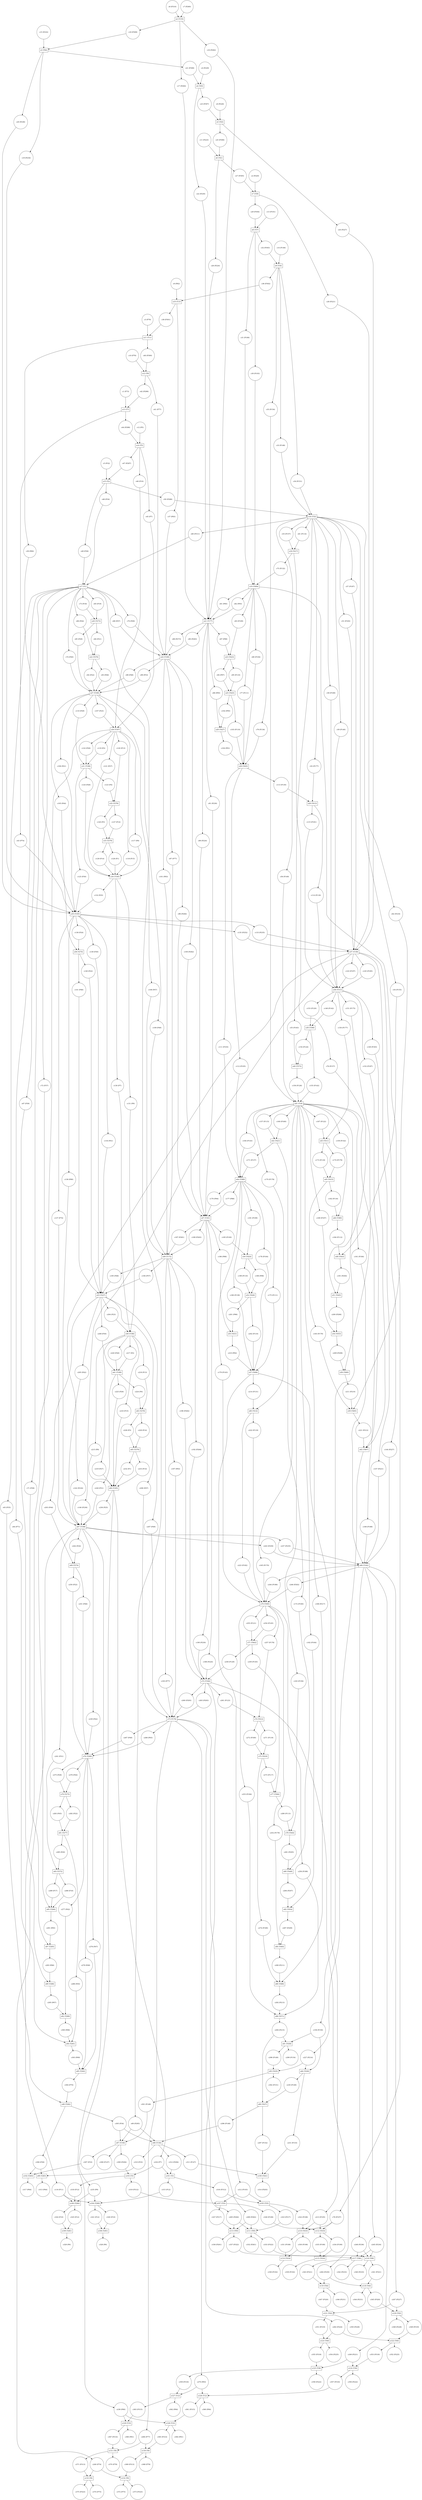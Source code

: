 digraph PetriNet {
// Places
p107 [shape=circle label="c107 (P23)"];
p267 [shape=circle label="c267 (P48)"];
p119 [shape=circle label="c119 (P2)"];
p66 [shape=circle label="c66 (P44)"];
p227 [shape=circle label="c227 (P214)"];
p44 [shape=circle label="c44 (P298)"];
p240 [shape=circle label="c240 (P74)"];
p357 [shape=circle label="c357 (P316)"];
p56 [shape=circle label="c56 (P149)"];
p200 [shape=circle label="c200 (P206)"];
p212 [shape=circle label="c212 (P103)"];
p174 [shape=circle label="c174 (P179)"];
p342 [shape=circle label="c342 (P233)"];
p85 [shape=circle label="c85 (P29)"];
p326 [shape=circle label="c326 (P108)"];
p345 [shape=circle label="c345 (P320)"];
p367 [shape=circle label="c367 (P314)"];
p314 [shape=circle label="c314 (P203)"];
p287 [shape=circle label="c287 (P209)"];
p150 [shape=circle label="c150 (P177)"];
p291 [shape=circle label="c291 (P65)"];
p269 [shape=circle label="c269 (P262)"];
p65 [shape=circle label="c65 (P19)"];
p28 [shape=circle label="c28 (P221)"];
p35 [shape=circle label="c35 (P154)"];
p164 [shape=circle label="c164 (P143)"];
p53 [shape=circle label="c53 (P157)"];
p55 [shape=circle label="c55 (P163)"];
p206 [shape=circle label="c206 (P47)"];
p52 [shape=circle label="c52 (P177)"];
p128 [shape=circle label="c128 (P1)"];
p8 [shape=circle label="c8 (P310)"];
p347 [shape=circle label="c347 (P320)"];
p368 [shape=circle label="c368 (P78)"];
p238 [shape=circle label="c238 (P80)"];
p41 [shape=circle label="c41 (P77)"];
p341 [shape=circle label="c341 (P321)"];
p72 [shape=circle label="c72 (P37)"];
p328 [shape=circle label="c328 (P6)"];
p223 [shape=circle label="c223 (P182)"];
p104 [shape=circle label="c104 (P91)"];
p169 [shape=circle label="c169 (P167)"];
p286 [shape=circle label="c286 (P45)"];
p49 [shape=circle label="c49 (P36)"];
p20 [shape=circle label="c20 (P236)"];
p46 [shape=circle label="c46 (P10)"];
p296 [shape=circle label="c296 (P148)"];
p308 [shape=circle label="c308 (P147)"];
p54 [shape=circle label="c54 (P155)"];
p148 [shape=circle label="c148 (P142)"];
p168 [shape=circle label="c168 (P188)"];
p262 [shape=circle label="c262 (P224)"];
p307 [shape=circle label="c307 (P33)"];
p91 [shape=circle label="c91 (P230)"];
p120 [shape=circle label="c120 (P13)"];
p129 [shape=circle label="c129 (P14)"];
p29 [shape=circle label="c29 (P304)"];
p335 [shape=circle label="c335 (P108)"];
p372 [shape=circle label="c372 (P75)"];
p264 [shape=circle label="c264 (P230)"];
p12 [shape=circle label="c12 (P5)"];
p294 [shape=circle label="c294 (P215)"];
p134 [shape=circle label="c134 (P41)"];
p144 [shape=circle label="c144 (P227)"];
p309 [shape=circle label="c309 (P294)"];
p364 [shape=circle label="c364 (P81)"];
p356 [shape=circle label="c356 (P222)"];
p157 [shape=circle label="c157 (P115)"];
p303 [shape=circle label="c303 (P69)"];
p221 [shape=circle label="c221 (P212)"];
p315 [shape=circle label="c315 (P12)"];
p306 [shape=circle label="c306 (P36)"];
p216 [shape=circle label="c216 (P15)"];
p82 [shape=circle label="c82 (P93)"];
p97 [shape=circle label="c97 (P77)"];
p277 [shape=circle label="c277 (P42)"];
p67 [shape=circle label="c67 (P39)"];
p133 [shape=circle label="c133 (P235)"];
p253 [shape=circle label="c253 (P184)"];
p366 [shape=circle label="c366 (P81)"];
p324 [shape=circle label="c324 (P10)"];
p160 [shape=circle label="c160 (P160)"];
p143 [shape=circle label="c143 (P197)"];
p201 [shape=circle label="c201 (P96)"];
p217 [shape=circle label="c217 (P2)"];
p40 [shape=circle label="c40 (P300)"];
p185 [shape=circle label="c185 (P100)"];
p313 [shape=circle label="c313 (P64)"];
p268 [shape=circle label="c268 (P63)"];
p180 [shape=circle label="c180 (P139)"];
p88 [shape=circle label="c88 (P273)"];
p57 [shape=circle label="c57 (P187)"];
p343 [shape=circle label="c343 (P321)"];
p26 [shape=circle label="c26 (P224)"];
p236 [shape=circle label="c236 (P25)"];
p126 [shape=circle label="c126 (P3)"];
p81 [shape=circle label="c81 (P85)"];
p301 [shape=circle label="c301 (P148)"];
p31 [shape=circle label="c31 (P106)"];
p334 [shape=circle label="c334 (P106)"];
p202 [shape=circle label="c202 (P110)"];
p108 [shape=circle label="c108 (P47)"];
p42 [shape=circle label="c42 (P299)"];
p138 [shape=circle label="c138 (P24)"];
p3 [shape=circle label="c3 (P79)"];
p111 [shape=circle label="c111 (P103)"];
p288 [shape=circle label="c288 (P16)"];
p331 [shape=circle label="c331 (P108)"];
p254 [shape=circle label="c254 (P145)"];
p317 [shape=circle label="c317 (P64)"];
p196 [shape=circle label="c196 (P262)"];
p13 [shape=circle label="c13 (P101)"];
p232 [shape=circle label="c232 (P1)"];
p179 [shape=circle label="c179 (P143)"];
p360 [shape=circle label="c360 (P84)"];
p312 [shape=circle label="c312 (P294)"];
p147 [shape=circle label="c147 (P221)"];
p266 [shape=circle label="c266 (P77)"];
p87 [shape=circle label="c87 (P99)"];
p18 [shape=circle label="c18 (P309)"];
p263 [shape=circle label="c263 (P263)"];
p38 [shape=circle label="c38 (P301)"];
p246 [shape=circle label="c246 (P202)"];
p27 [shape=circle label="c27 (P305)"];
p173 [shape=circle label="c173 (P118)"];
p239 [shape=circle label="c239 (P42)"];
p39 [shape=circle label="c39 (P80)"];
p45 [shape=circle label="c45 (P7)"];
p166 [shape=circle label="c166 (P217)"];
p346 [shape=circle label="c346 (P231)"];
p193 [shape=circle label="c193 (P77)"];
p90 [shape=circle label="c90 (P263)"];
p215 [shape=circle label="c215 (P8)"];
p349 [shape=circle label="c349 (P319)"];
p62 [shape=circle label="c62 (P216)"];
p375 [shape=circle label="c375 (P323)"];
p211 [shape=circle label="c211 (P210)"];
p184 [shape=circle label="c184 (P112)"];
p194 [shape=circle label="c194 (P57)"];
p113 [shape=circle label="c113 (P130)"];
p283 [shape=circle label="c283 (P45)"];
p36 [shape=circle label="c36 (P302)"];
p278 [shape=circle label="c278 (P47)"];
p353 [shape=circle label="c353 (P318)"];
p329 [shape=circle label="c329 (P6)"];
p220 [shape=circle label="c220 (P26)"];
p167 [shape=circle label="c167 (P122)"];
p190 [shape=circle label="c190 (P230)"];
p161 [shape=circle label="c161 (P184)"];
p10 [shape=circle label="c10 (P76)"];
p208 [shape=circle label="c208 (P30)"];
p73 [shape=circle label="c73 (P18)"];
p116 [shape=circle label="c116 (P11)"];
p197 [shape=circle label="c197 (P83)"];
p117 [shape=circle label="c117 (P8)"];
p80 [shape=circle label="c80 (P104)"];
p321 [shape=circle label="c321 (P12)"];
p300 [shape=circle label="c300 (P68)"];
p207 [shape=circle label="c207 (P49)"];
p298 [shape=circle label="c298 (P149)"];
p255 [shape=circle label="c255 (P121)"];
p350 [shape=circle label="c350 (P228)"];
p176 [shape=circle label="c176 (P94)"];
p178 [shape=circle label="c178 (P104)"];
p142 [shape=circle label="c142 (P234)"];
p23 [shape=circle label="c23 (P307)"];
p84 [shape=circle label="c84 (P21)"];
p218 [shape=circle label="c218 (P13)"];
p89 [shape=circle label="c89 (P224)"];
p233 [shape=circle label="c233 (P14)"];
p162 [shape=circle label="c162 (P164)"];
p63 [shape=circle label="c63 (P35)"];
p101 [shape=circle label="c101 (P83)"];
p96 [shape=circle label="c96 (P264)"];
p24 [shape=circle label="c24 (P227)"];
p165 [shape=circle label="c165 (P170)"];
p136 [shape=circle label="c136 (P80)"];
p354 [shape=circle label="c354 (P225)"];
p141 [shape=circle label="c141 (P46)"];
p83 [shape=circle label="c83 (P109)"];
p100 [shape=circle label="c100 (P262)"];
p146 [shape=circle label="c146 (P236)"];
p374 [shape=circle label="c374 (P75)"];
p213 [shape=circle label="c213 (P105)"];
p323 [shape=circle label="c323 (P317)"];
p219 [shape=circle label="c219 (P27)"];
p50 [shape=circle label="c50 (P296)"];
p209 [shape=circle label="c209 (P208)"];
p243 [shape=circle label="c243 (P259)"];
p153 [shape=circle label="c153 (P120)"];
p222 [shape=circle label="c222 (P119)"];
p123 [shape=circle label="c123 (P4)"];
p69 [shape=circle label="c69 (P295)"];
p51 [shape=circle label="c51 (P183)"];
p290 [shape=circle label="c290 (P211)"];
p158 [shape=circle label="c158 (P150)"];
p225 [shape=circle label="c225 (P26)"];
p16 [shape=circle label="c16 (P262)"];
p310 [shape=circle label="c310 (P33)"];
p124 [shape=circle label="c124 (P26)"];
p214 [shape=circle label="c214 (P131)"];
p172 [shape=circle label="c172 (P160)"];
p358 [shape=circle label="c358 (P222)"];
p325 [shape=circle label="c325 (P12)"];
p15 [shape=circle label="c15 (P232)"];
p110 [shape=circle label="c110 (P29)"];
p295 [shape=circle label="c295 (P67)"];
p95 [shape=circle label="c95 (P110)"];
p304 [shape=circle label="c304 (P70)"];
p145 [shape=circle label="c145 (P185)"];
p274 [shape=circle label="c274 (P180)"];
p43 [shape=circle label="c43 (P74)"];
p132 [shape=circle label="c132 (P25)"];
p340 [shape=circle label="c340 (P233)"];
p192 [shape=circle label="c192 (P264)"];
p261 [shape=circle label="c261 (P123)"];
p181 [shape=circle label="c181 (P109)"];
p47 [shape=circle label="c47 (P297)"];
p61 [shape=circle label="c61 (P114)"];
p363 [shape=circle label="c363 (P315)"];
p1 [shape=circle label="c1 (P73)"];
p234 [shape=circle label="c234 (P7)"];
p93 [shape=circle label="c93 (P46)"];
p344 [shape=circle label="c344 (P231)"];
p188 [shape=circle label="c188 (P224)"];
p242 [shape=circle label="c242 (P24)"];
p58 [shape=circle label="c58 (P169)"];
p276 [shape=circle label="c276 (P44)"];
p98 [shape=circle label="c98 (P48)"];
p112 [shape=circle label="c112 (P105)"];
p155 [shape=circle label="c155 (P142)"];
p163 [shape=circle label="c163 (P156)"];
p279 [shape=circle label="c279 (P49)"];
p247 [shape=circle label="c247 (P227)"];
p311 [shape=circle label="c311 (P147)"];
p118 [shape=circle label="c118 (P15)"];
p130 [shape=circle label="c130 (P7)"];
p231 [shape=circle label="c231 (P153)"];
p361 [shape=circle label="c361 (P315)"];
p322 [shape=circle label="c322 (P108)"];
p292 [shape=circle label="c292 (P213)"];
p199 [shape=circle label="c199 (P110)"];
p77 [shape=circle label="c77 (P111)"];
p175 [shape=circle label="c175 (P111)"];
p156 [shape=circle label="c156 (P126)"];
p265 [shape=circle label="c265 (P264)"];
p25 [shape=circle label="c25 (P306)"];
p237 [shape=circle label="c237 (P235)"];
p281 [shape=circle label="c281 (P205)"];
p33 [shape=circle label="c33 (P148)"];
p64 [shape=circle label="c64 (P71)"];
p359 [shape=circle label="c359 (P316)"];
p332 [shape=circle label="c332 (P261)"];
p151 [shape=circle label="c151 (P175)"];
p258 [shape=circle label="c258 (P129)"];
p68 [shape=circle label="c68 (P47)"];
p149 [shape=circle label="c149 (P183)"];
p139 [shape=circle label="c139 (P30)"];
p370 [shape=circle label="c370 (P78)"];
p248 [shape=circle label="c248 (P236)"];
p135 [shape=circle label="c135 (P252)"];
p4 [shape=circle label="c4 (P229)"];
p260 [shape=circle label="c260 (P293)"];
p140 [shape=circle label="c140 (P22)"];
p351 [shape=circle label="c351 (P319)"];
p245 [shape=circle label="c245 (P234)"];
p371 [shape=circle label="c371 (P313)"];
p369 [shape=circle label="c369 (P313)"];
p273 [shape=circle label="c273 (P117)"];
p106 [shape=circle label="c106 (P41)"];
p170 [shape=circle label="c170 (P178)"];
p121 [shape=circle label="c121 (P27)"];
p74 [shape=circle label="c74 (P40)"];
p316 [shape=circle label="c316 (P312)"];
p284 [shape=circle label="c284 (P207)"];
p9 [shape=circle label="c9 (P82)"];
p7 [shape=circle label="c7 (P260)"];
p102 [shape=circle label="c102 (P95)"];
p362 [shape=circle label="c362 (P84)"];
p122 [shape=circle label="c122 (P26)"];
p131 [shape=circle label="c131 (P9)"];
p75 [shape=circle label="c75 (P132)"];
p228 [shape=circle label="c228 (P3)"];
p5 [shape=circle label="c5 (P32)"];
p302 [shape=circle label="c302 (P151)"];
p339 [shape=circle label="c339 (P102)"];
p318 [shape=circle label="c318 (P12)"];
p191 [shape=circle label="c191 (P204)"];
p365 [shape=circle label="c365 (P314)"];
p244 [shape=circle label="c244 (P186)"];
p103 [shape=circle label="c103 (P110)"];
p14 [shape=circle label="c14 (P146)"];
p275 [shape=circle label="c275 (P28)"];
p114 [shape=circle label="c114 (P118)"];
p105 [shape=circle label="c105 (P44)"];
p352 [shape=circle label="c352 (P225)"];
p30 [shape=circle label="c30 (P103)"];
p257 [shape=circle label="c257 (P178)"];
p115 [shape=circle label="c115 (P181)"];
p11 [shape=circle label="c11 (P223)"];
p280 [shape=circle label="c280 (P113)"];
p182 [shape=circle label="c182 (P116)"];
p285 [shape=circle label="c285 (P20)"];
p337 [shape=circle label="c337 (P322)"];
p94 [shape=circle label="c94 (P97)"];
p270 [shape=circle label="c270 (P83)"];
p251 [shape=circle label="c251 (P46)"];
p198 [shape=circle label="c198 (P98)"];
p348 [shape=circle label="c348 (P228)"];
p241 [shape=circle label="c241 (P31)"];
p60 [shape=circle label="c60 (P311)"];
p210 [shape=circle label="c210 (P92)"];
p195 [shape=circle label="c195 (P48)"];
p333 [shape=circle label="c333 (P322)"];
p6 [shape=circle label="c6 (P226)"];
p22 [shape=circle label="c22 (P230)"];
p183 [shape=circle label="c183 (P179)"];
p19 [shape=circle label="c19 (P234)"];
p186 [shape=circle label="c186 (P88)"];
p2 [shape=circle label="c2 (P220)"];
p299 [shape=circle label="c299 (P154)"];
p154 [shape=circle label="c154 (P124)"];
p171 [shape=circle label="c171 (P137)"];
p319 [shape=circle label="c319 (P312)"];
p48 [shape=circle label="c48 (P34)"];
p92 [shape=circle label="c92 (P22)"];
p137 [shape=circle label="c137 (P74)"];
p21 [shape=circle label="c21 (P308)"];
p32 [shape=circle label="c32 (P303)"];
p293 [shape=circle label="c293 (P66)"];
p70 [shape=circle label="c70 (P49)"];
p189 [shape=circle label="c189 (P263)"];
p252 [shape=circle label="c252 (P176)"];
p327 [shape=circle label="c327 (P317)"];
p78 [shape=circle label="c78 (P107)"];
p282 [shape=circle label="c282 (P22)"];
p297 [shape=circle label="c297 (P152)"];
p125 [shape=circle label="c125 (P30)"];
p336 [shape=circle label="c336 (P261)"];
p37 [shape=circle label="c37 (P83)"];
p109 [shape=circle label="c109 (P49)"];
p34 [shape=circle label="c34 (P151)"];
p250 [shape=circle label="c250 (P22)"];
p272 [shape=circle label="c272 (P180)"];
p289 [shape=circle label="c289 (P17)"];
p17 [shape=circle label="c17 (P264)"];
p320 [shape=circle label="c320 (P10)"];
p187 [shape=circle label="c187 (P281)"];
p256 [shape=circle label="c256 (P188)"];
p271 [shape=circle label="c271 (P119)"];
p230 [shape=circle label="c230 (P149)"];
p355 [shape=circle label="c355 (P318)"];
p338 [shape=circle label="c338 (P102)"];
p204 [shape=circle label="c204 (P23)"];
p177 [shape=circle label="c177 (P88)"];
p305 [shape=circle label="c305 (P34)"];
p76 [shape=circle label="c76 (P157)"];
p205 [shape=circle label="c205 (P42)"];
p99 [shape=circle label="c99 (P53)"];
p203 [shape=circle label="c203 (P44)"];
p224 [shape=circle label="c224 (P4)"];
p86 [shape=circle label="c86 (P85)"];
p226 [shape=circle label="c226 (P31)"];
p235 [shape=circle label="c235 (P9)"];
p330 [shape=circle label="c330 (P106)"];
p259 [shape=circle label="c259 (P145)"];
p127 [shape=circle label="c127 (P14)"];
p59 [shape=circle label="c59 (P140)"];
p229 [shape=circle label="c229 (P14)"];
p79 [shape=circle label="c79 (P134)"];
p71 [shape=circle label="c71 (P38)"];
p373 [shape=circle label="c373 (P323)"];
p159 [shape=circle label="c159 (P142)"];
p249 [shape=circle label="c249 (P221)"];
p152 [shape=circle label="c152 (P187)"];
// Transitions
t106 [shape=box label="e106 (T280)"];
t2 [shape=box label="e2 (T155)"];
t121 [shape=box label="e121 (T42)"];
t38 [shape=box label="e38 (T313)"];
t16 [shape=box label="e16 (T32)"];
t32 [shape=box label="e32 (T278)"];
t85 [shape=box label="e85 (T284)"];
t81 [shape=box label="e81 (T277)"];
t4 [shape=box label="e4 (T45)"];
t98 [shape=box label="e98 (T156)"];
t122 [shape=box label="e122 (T40)"];
t112 [shape=box label="e112 (T433)"];
t51 [shape=box label="e51 (T445)"];
t132 [shape=box label="e132 (T6)"];
t10 [shape=box label="e10 (T13)"];
t30 [shape=box label="e30 (T187)"];
t23 [shape=box label="e23 (T423)"];
t72 [shape=box label="e72 (T184)"];
t100 [shape=box label="e100 (T441)"];
t96 [shape=box label="e96 (T282)"];
t120 [shape=box label="e120 (T42)"];
t84 [shape=box label="e84 (T464)"];
t26 [shape=box label="e26 (T427)"];
t12 [shape=box label="e12 (T9)"];
t76 [shape=box label="e76 (T268)"];
t53 [shape=box label="e53 (T227)"];
t11 [shape=box label="e11 (T11)"];
t22 [shape=box label="e22 (T276)"];
t45 [shape=box label="e45 (T415)"];
t36 [shape=box label="e36 (T274)"];
t109 [shape=box label="e109 (T281)"];
t40 [shape=box label="e40 (T373)"];
t88 [shape=box label="e88 (T471)"];
t58 [shape=box label="e58 (T186)"];
t104 [shape=box label="e104 (T280)"];
t62 [shape=box label="e62 (T467)"];
t107 [shape=box label="e107 (T35)"];
t65 [shape=box label="e65 (T279)"];
t94 [shape=box label="e94 (T291)"];
t44 [shape=box label="e44 (T389)"];
t13 [shape=box label="e13 (T7)"];
t8 [shape=box label="e8 (T37)"];
t35 [shape=box label="e35 (T165)"];
t57 [shape=box label="e57 (T406)"];
t54 [shape=box label="e54 (T453)"];
t73 [shape=box label="e73 (T176)"];
t133 [shape=box label="e133 (T6)"];
t74 [shape=box label="e74 (T412)"];
t89 [shape=box label="e89 (T286)"];
t83 [shape=box label="e83 (T272)"];
t49 [shape=box label="e49 (T172)"];
t39 [shape=box label="e39 (T398)"];
t9 [shape=box label="e9 (T34)"];
t52 [shape=box label="e52 (T426)"];
t95 [shape=box label="e95 (T292)"];
t91 [shape=box label="e91 (T438)"];
t69 [shape=box label="e69 (T274)"];
t126 [shape=box label="e126 (T12)"];
t56 [shape=box label="e56 (T460)"];
t61 [shape=box label="e61 (T189)"];
t60 [shape=box label="e60 (T414)"];
t15 [shape=box label="e15 (T2)"];
t66 [shape=box label="e66 (T185)"];
t80 [shape=box label="e80 (T449)"];
t111 [shape=box label="e111 (T95)"];
t29 [shape=box label="e29 (T413)"];
t63 [shape=box label="e63 (T278)"];
t18 [shape=box label="e18 (T417)"];
t128 [shape=box label="e128 (T10)"];
t87 [shape=box label="e87 (T285)"];
t64 [shape=box label="e64 (T436)"];
t75 [shape=box label="e75 (T416)"];
t97 [shape=box label="e97 (T156)"];
t116 [shape=box label="e116 (T46)"];
t93 [shape=box label="e93 (T435)"];
t17 [shape=box label="e17 (T1)"];
t24 [shape=box label="e24 (T169)"];
t25 [shape=box label="e25 (T425)"];
t48 [shape=box label="e48 (T443)"];
t37 [shape=box label="e37 (T158)"];
t20 [shape=box label="e20 (T273)"];
t67 [shape=box label="e67 (T168)"];
t50 [shape=box label="e50 (T424)"];
t59 [shape=box label="e59 (T465)"];
t71 [shape=box label="e71 (T402)"];
t14 [shape=box label="e14 (T5)"];
t129 [shape=box label="e129 (T10)"];
t33 [shape=box label="e33 (T279)"];
t7 [shape=box label="e7 (T39)"];
t99 [shape=box label="e99 (T283)"];
t78 [shape=box label="e78 (T444)"];
t114 [shape=box label="e114 (T434)"];
t127 [shape=box label="e127 (T12)"];
t86 [shape=box label="e86 (T466)"];
t115 [shape=box label="e115 (T434)"];
t118 [shape=box label="e118 (T44)"];
t113 [shape=box label="e113 (T95)"];
t103 [shape=box label="e103 (T3)"];
t105 [shape=box label="e105 (T35)"];
t119 [shape=box label="e119 (T44)"];
t108 [shape=box label="e108 (T281)"];
t31 [shape=box label="e31 (T188)"];
t46 [shape=box label="e46 (T380)"];
t28 [shape=box label="e28 (T403)"];
t70 [shape=box label="e70 (T365)"];
t82 [shape=box label="e82 (T454)"];
t125 [shape=box label="e125 (T38)"];
t43 [shape=box label="e43 (T411)"];
t34 [shape=box label="e34 (T185)"];
t101 [shape=box label="e101 (T3)"];
t42 [shape=box label="e42 (T421)"];
t68 [shape=box label="e68 (T162)"];
t117 [shape=box label="e117 (T46)"];
t41 [shape=box label="e41 (T18)"];
t90 [shape=box label="e90 (T437)"];
t55 [shape=box label="e55 (T431)"];
t79 [shape=box label="e79 (T275)"];
t92 [shape=box label="e92 (T289)"];
t27 [shape=box label="e27 (T190)"];
t123 [shape=box label="e123 (T40)"];
t130 [shape=box label="e130 (T8)"];
t77 [shape=box label="e77 (T384)"];
t3 [shape=box label="e3 (T94)"];
t131 [shape=box label="e131 (T8)"];
t110 [shape=box label="e110 (T433)"];
t6 [shape=box label="e6 (T41)"];
t124 [shape=box label="e124 (T38)"];
t21 [shape=box label="e21 (T177)"];
t47 [shape=box label="e47 (T181)"];
t19 [shape=box label="e19 (T409)"];
t5 [shape=box label="e5 (T43)"];
t102 [shape=box label="e102 (T283)"];
// Edges
p107 -> t30;
p267 -> t76;
p119 -> t31;
p66 -> t22;
p227 -> t64;
p227 -> t93;
p44 -> t14;
p240 -> t132;
p240 -> t133;
p357 -> t126;
p56 -> t41;
p200 -> t54;
p212 -> t105;
p212 -> t107;
p174 -> t45;
p85 -> t27;
p326 -> t112;
p345 -> t120;
p367 -> t131;
p287 -> t84;
p150 -> t43;
p291 -> t87;
p269 -> t111;
p269 -> t113;
p65 -> t20;
p28 -> t37;
p35 -> t41;
p164 -> t44;
p53 -> t18;
p55 -> t40;
p206 -> t73;
p52 -> t29;
p128 -> t34;
p8 -> t2;
p347 -> t121;
p238 -> t128;
p238 -> t129;
p41 -> t24;
p341 -> t118;
p72 -> t85;
p223 -> t70;
p104 -> t28;
p169 -> t54;
p286 -> t94;
p49 -> t17;
p20 -> t35;
p46 -> t30;
p296 -> t98;
p54 -> t48;
p148 -> t39;
p168 -> t68;
p262 -> t122;
p262 -> t123;
p307 -> t102;
p91 -> t47;
p120 -> t32;
p129 -> t34;
p29 -> t8;
p335 -> t115;
p264 -> t118;
p264 -> t119;
p12 -> t14;
p294 -> t91;
p294 -> t90;
p134 -> t53;
p144 -> t68;
p309 -> t103;
p157 -> t42;
p303 -> t95;
p221 -> t62;
p315 -> t104;
p306 -> t99;
p306 -> t102;
p216 -> t66;
p82 -> t21;
p97 -> t49;
p277 -> t92;
p67 -> t89;
p133 -> t37;
p253 -> t88;
p324 -> t109;
p160 -> t42;
p143 -> t38;
p201 -> t55;
p217 -> t61;
p40 -> t12;
p185 -> t50;
p268 -> t76;
p180 -> t57;
p88 -> t24;
p57 -> t37;
p343 -> t119;
p26 -> t21;
p236 -> t67;
p126 -> t33;
p81 -> t21;
p301 -> t97;
p31 -> t19;
p334 -> t115;
p202 -> t57;
p108 -> t49;
p42 -> t13;
p138 -> t36;
p3 -> t11;
p111 -> t44;
p288 -> t85;
p331 -> t114;
p254 -> t71;
p196 -> t72;
p13 -> t8;
p232 -> t66;
p179 -> t70;
p312 -> t101;
p147 -> t68;
p266 -> t130;
p266 -> t131;
p87 -> t23;
p18 -> t3;
p263 -> t73;
p38 -> t11;
p246 -> t70;
p27 -> t7;
p173 -> t45;
p239 -> t76;
p39 -> t35;
p45 -> t30;
p166 -> t86;
p193 -> t73;
p90 -> t24;
p215 -> t66;
p349 -> t122;
p62 -> t59;
p211 -> t59;
p184 -> t48;
p194 -> t53;
p113 -> t29;
p283 -> t81;
p36 -> t10;
p278 -> t95;
p353 -> t124;
p220 -> t61;
p167 -> t43;
p190 -> t72;
p161 -> t68;
p10 -> t12;
p208 -> t61;
p73 -> t20;
p116 -> t104;
p116 -> t106;
p197 -> t73;
p117 -> t34;
p80 -> t28;
p321 -> t108;
p300 -> t94;
p207 -> t73;
p298 -> t93;
p255 -> t71;
p176 -> t47;
p178 -> t57;
p142 -> t67;
p23 -> t5;
p84 -> t22;
p218 -> t63;
p89 -> t47;
p233 -> t66;
p162 -> t82;
p63 -> t96;
p101 -> t49;
p96 -> t47;
p24 -> t37;
p165 -> t70;
p136 -> t67;
p141 -> t53;
p83 -> t23;
p100 -> t47;
p146 -> t67;
p213 -> t110;
p213 -> t112;
p323 -> t111;
p219 -> t66;
p50 -> t16;
p209 -> t56;
p243 -> t68;
p153 -> t39;
p222 -> t70;
p123 -> t32;
p69 -> t98;
p69 -> t97;
p51 -> t37;
p290 -> t86;
p158 -> t64;
p158 -> t91;
p225 -> t66;
p16 -> t21;
p310 -> t99;
p124 -> t34;
p214 -> t60;
p172 -> t80;
p325 -> t109;
p15 -> t3;
p110 -> t31;
p295 -> t92;
p95 -> t25;
p304 -> t96;
p145 -> t38;
p274 -> t86;
p43 -> t35;
p132 -> t35;
p192 -> t72;
p261 -> t74;
p181 -> t50;
p47 -> t15;
p61 -> t18;
p363 -> t129;
p1 -> t13;
p234 -> t101;
p234 -> t103;
p93 -> t27;
p188 -> t72;
p242 -> t69;
p58 -> t38;
p276 -> t79;
p98 -> t27;
p112 -> t44;
p155 -> t41;
p163 -> t78;
p279 -> t95;
p247 -> t120;
p247 -> t121;
p311 -> t100;
p118 -> t34;
p130 -> t58;
p231 -> t100;
p361 -> t128;
p322 -> t110;
p292 -> t88;
p199 -> t52;
p77 -> t28;
p175 -> t57;
p156 -> t41;
p265 -> t111;
p265 -> t113;
p25 -> t6;
p237 -> t68;
p281 -> t80;
p33 -> t16;
p64 -> t94;
p359 -> t127;
p151 -> t56;
p258 -> t72;
p68 -> t24;
p149 -> t62;
p139 -> t53;
p248 -> t116;
p248 -> t117;
p135 -> t37;
p4 -> t4;
p260 -> t73;
p140 -> t53;
p351 -> t123;
p245 -> t116;
p245 -> t117;
p371 -> t133;
p369 -> t132;
p273 -> t77;
p106 -> t35;
p170 -> t60;
p121 -> t34;
p74 -> t27;
p316 -> t105;
p284 -> t82;
p9 -> t10;
p7 -> t2;
p102 -> t26;
p122 -> t31;
p131 -> t58;
p75 -> t19;
p228 -> t65;
p5 -> t15;
p318 -> t106;
p191 -> t51;
p365 -> t130;
p244 -> t70;
p103 -> t28;
p14 -> t9;
p275 -> t79;
p114 -> t38;
p105 -> t36;
p30 -> t19;
p257 -> t74;
p115 -> t38;
p11 -> t6;
p280 -> t78;
p182 -> t46;
p285 -> t83;
p337 -> t117;
p94 -> t25;
p270 -> t126;
p270 -> t127;
p251 -> t76;
p198 -> t52;
p241 -> t83;
p60 -> t17;
p210 -> t57;
p195 -> t53;
p333 -> t116;
p6 -> t5;
p22 -> t21;
p183 -> t59;
p19 -> t35;
p186 -> t55;
p2 -> t7;
p154 -> t40;
p171 -> t44;
p319 -> t107;
p48 -> t17;
p92 -> t27;
p137 -> t67;
p21 -> t4;
p32 -> t9;
p293 -> t89;
p70 -> t24;
p189 -> t49;
p252 -> t84;
p327 -> t113;
p78 -> t110;
p78 -> t112;
p282 -> t81;
p297 -> t100;
p125 -> t35;
p37 -> t24;
p109 -> t49;
p34 -> t16;
p250 -> t76;
p272 -> t75;
p289 -> t85;
p17 -> t21;
p320 -> t108;
p187 -> t49;
p256 -> t88;
p271 -> t75;
p230 -> t90;
p355 -> t125;
p204 -> t58;
p177 -> t47;
p305 -> t98;
p305 -> t97;
p76 -> t51;
p205 -> t67;
p99 -> t27;
p203 -> t69;
p224 -> t63;
p86 -> t26;
p226 -> t67;
p235 -> t104;
p235 -> t106;
p330 -> t114;
p259 -> t77;
p127 -> t33;
p59 -> t38;
p229 -> t65;
p79 -> t28;
p71 -> t87;
p159 -> t46;
p249 -> t124;
p249 -> t125;
p152 -> t62;
t106 -> p324;
t106 -> p325;
t2 -> p16;
t2 -> p17;
t2 -> p18;
t121 -> p350;
t121 -> p351;
t38 -> p150;
t38 -> p148;
t38 -> p153;
t38 -> p151;
t38 -> p149;
t38 -> p152;
t16 -> p56;
t16 -> p53;
t16 -> p55;
t16 -> p52;
t16 -> p54;
t16 -> p57;
t16 -> p62;
t16 -> p51;
t16 -> p61;
t16 -> p58;
t16 -> p60;
t16 -> p59;
t32 -> p126;
t32 -> p127;
t85 -> p291;
t81 -> p285;
t81 -> p286;
t4 -> p22;
t4 -> p23;
t98 -> p310;
t98 -> p311;
t98 -> p312;
t122 -> p352;
t122 -> p353;
t112 -> p334;
t112 -> p335;
t51 -> p200;
t132 -> p372;
t132 -> p373;
t10 -> p37;
t10 -> p38;
t30 -> p119;
t30 -> p120;
t30 -> p116;
t30 -> p117;
t30 -> p118;
t30 -> p121;
t30 -> p122;
t23 -> p94;
t23 -> p95;
t72 -> p262;
t72 -> p264;
t72 -> p263;
t72 -> p261;
t72 -> p260;
t100 -> p314;
t96 -> p305;
t96 -> p306;
t120 -> p348;
t120 -> p349;
t84 -> p290;
t26 -> p104;
t12 -> p41;
t12 -> p42;
t76 -> p277;
t76 -> p278;
t76 -> p276;
t76 -> p279;
t76 -> p275;
t53 -> p206;
t53 -> p208;
t53 -> p207;
t53 -> p204;
t53 -> p205;
t53 -> p203;
t11 -> p39;
t11 -> p40;
t22 -> p92;
t22 -> p93;
t45 -> p182;
t45 -> p183;
t36 -> p140;
t36 -> p141;
t109 -> p329;
t40 -> p156;
t88 -> p294;
t58 -> p216;
t58 -> p217;
t58 -> p215;
t58 -> p220;
t58 -> p218;
t58 -> p219;
t104 -> p320;
t104 -> p321;
t62 -> p227;
t107 -> p326;
t107 -> p327;
t65 -> p232;
t65 -> p233;
t94 -> p303;
t44 -> p180;
t44 -> p179;
t44 -> p176;
t44 -> p178;
t44 -> p181;
t44 -> p175;
t44 -> p177;
t13 -> p43;
t13 -> p44;
t8 -> p30;
t8 -> p31;
t8 -> p32;
t35 -> p134;
t35 -> p133;
t35 -> p138;
t35 -> p136;
t35 -> p139;
t35 -> p135;
t35 -> p137;
t57 -> p212;
t57 -> p213;
t57 -> p214;
t54 -> p209;
t73 -> p267;
t73 -> p269;
t73 -> p268;
t73 -> p266;
t73 -> p265;
t73 -> p270;
t133 -> p374;
t133 -> p375;
t74 -> p271;
t74 -> p272;
t89 -> p295;
t83 -> p288;
t83 -> p289;
t49 -> p196;
t49 -> p193;
t49 -> p194;
t49 -> p197;
t49 -> p192;
t49 -> p195;
t39 -> p154;
t39 -> p155;
t9 -> p33;
t9 -> p34;
t9 -> p35;
t9 -> p36;
t52 -> p201;
t52 -> p202;
t95 -> p304;
t91 -> p298;
t91 -> p299;
t69 -> p250;
t69 -> p251;
t126 -> p360;
t126 -> p361;
t56 -> p211;
t61 -> p224;
t61 -> p225;
t61 -> p226;
t60 -> p222;
t60 -> p223;
t15 -> p48;
t15 -> p49;
t15 -> p50;
t66 -> p234;
t66 -> p235;
t66 -> p236;
t80 -> p284;
t111 -> p332;
t111 -> p333;
t29 -> p114;
t29 -> p115;
t63 -> p228;
t63 -> p229;
t18 -> p75;
t18 -> p76;
t128 -> p364;
t128 -> p365;
t87 -> p293;
t64 -> p230;
t64 -> p231;
t75 -> p273;
t75 -> p274;
t97 -> p307;
t97 -> p308;
t97 -> p309;
t116 -> p340;
t116 -> p341;
t93 -> p301;
t93 -> p302;
t17 -> p66;
t17 -> p65;
t17 -> p72;
t17 -> p67;
t17 -> p73;
t17 -> p63;
t17 -> p69;
t17 -> p64;
t17 -> p68;
t17 -> p74;
t17 -> p70;
t17 -> p71;
t24 -> p97;
t24 -> p101;
t24 -> p96;
t24 -> p100;
t24 -> p98;
t24 -> p99;
t25 -> p102;
t25 -> p103;
t48 -> p191;
t37 -> p144;
t37 -> p143;
t37 -> p147;
t37 -> p142;
t37 -> p146;
t37 -> p145;
t20 -> p84;
t20 -> p85;
t67 -> p240;
t67 -> p238;
t67 -> p239;
t67 -> p243;
t67 -> p242;
t67 -> p237;
t67 -> p241;
t50 -> p198;
t50 -> p199;
t59 -> p221;
t71 -> p258;
t71 -> p259;
t14 -> p45;
t14 -> p46;
t14 -> p47;
t129 -> p366;
t129 -> p367;
t33 -> p128;
t33 -> p129;
t7 -> p28;
t7 -> p29;
t99 -> p313;
t78 -> p281;
t114 -> p338;
t127 -> p362;
t127 -> p363;
t86 -> p292;
t115 -> p339;
t118 -> p344;
t118 -> p345;
t113 -> p336;
t113 -> p337;
t103 -> p318;
t103 -> p319;
t105 -> p322;
t105 -> p323;
t119 -> p346;
t119 -> p347;
t108 -> p328;
t31 -> p123;
t31 -> p124;
t31 -> p125;
t46 -> p184;
t28 -> p111;
t28 -> p112;
t28 -> p113;
t70 -> p253;
t70 -> p254;
t70 -> p255;
t70 -> p257;
t70 -> p252;
t70 -> p256;
t82 -> p287;
t125 -> p358;
t125 -> p359;
t43 -> p173;
t43 -> p174;
t34 -> p130;
t34 -> p131;
t34 -> p132;
t101 -> p315;
t101 -> p316;
t42 -> p171;
t42 -> p172;
t68 -> p246;
t68 -> p247;
t68 -> p248;
t68 -> p245;
t68 -> p244;
t68 -> p249;
t117 -> p342;
t117 -> p343;
t41 -> p164;
t41 -> p169;
t41 -> p168;
t41 -> p157;
t41 -> p160;
t41 -> p166;
t41 -> p167;
t41 -> p161;
t41 -> p162;
t41 -> p165;
t41 -> p158;
t41 -> p163;
t41 -> p170;
t41 -> p159;
t90 -> p296;
t90 -> p297;
t55 -> p210;
t79 -> p282;
t79 -> p283;
t92 -> p300;
t27 -> p107;
t27 -> p108;
t27 -> p110;
t27 -> p106;
t27 -> p105;
t27 -> p109;
t123 -> p354;
t123 -> p355;
t130 -> p368;
t130 -> p369;
t77 -> p280;
t3 -> p19;
t3 -> p20;
t3 -> p21;
t131 -> p370;
t131 -> p371;
t110 -> p330;
t110 -> p331;
t6 -> p26;
t6 -> p27;
t124 -> p356;
t124 -> p357;
t21 -> p91;
t21 -> p88;
t21 -> p87;
t21 -> p90;
t21 -> p89;
t21 -> p86;
t47 -> p185;
t47 -> p190;
t47 -> p188;
t47 -> p186;
t47 -> p189;
t47 -> p187;
t19 -> p82;
t19 -> p81;
t19 -> p80;
t19 -> p83;
t19 -> p77;
t19 -> p78;
t19 -> p79;
t5 -> p24;
t5 -> p25;
t102 -> p317;
}
